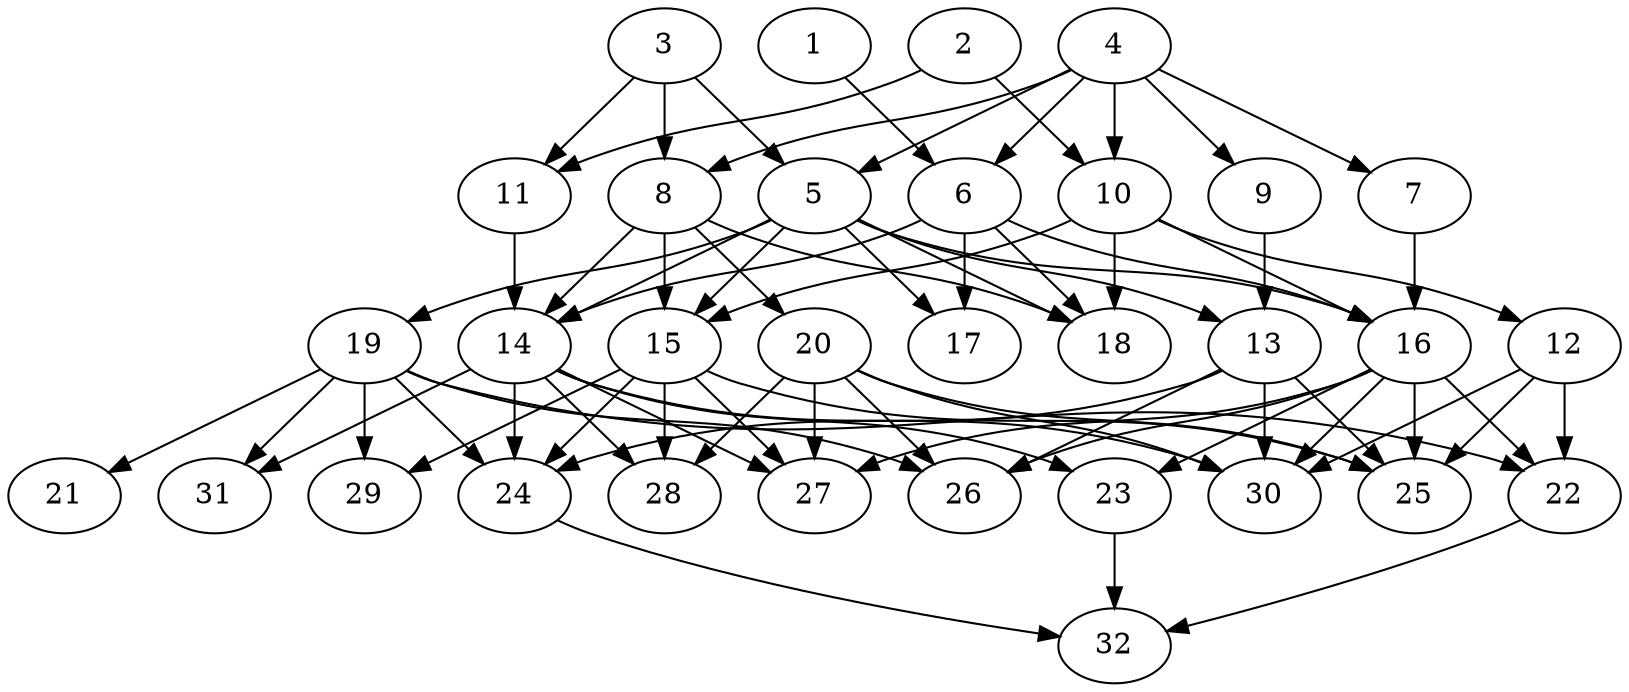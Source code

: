// DAG (tier=2-normal, mode=data, n=32, ccr=0.409, fat=0.606, density=0.575, regular=0.469, jump=0.197, mindata=2097152, maxdata=16777216)
// DAG automatically generated by daggen at Sun Aug 24 16:33:34 2025
// /home/ermia/Project/Environments/daggen/bin/daggen --dot --ccr 0.409 --fat 0.606 --regular 0.469 --density 0.575 --jump 0.197 --mindata 2097152 --maxdata 16777216 -n 32 
digraph G {
  1 [size="2105215375999556911104", alpha="0.18", expect_size="1052607687999778455552"]
  1 -> 6 [size ="1314077590683648"]
  2 [size="1782414320925524736", alpha="0.04", expect_size="891207160462762368"]
  2 -> 10 [size ="1161703291092992"]
  2 -> 11 [size ="1161703291092992"]
  3 [size="40047650210004168", alpha="0.17", expect_size="20023825105002084"]
  3 -> 5 [size ="1628234047291392"]
  3 -> 8 [size ="1628234047291392"]
  3 -> 11 [size ="1628234047291392"]
  4 [size="12868997977019422", alpha="0.19", expect_size="6434498988509711"]
  4 -> 5 [size ="482106396377088"]
  4 -> 6 [size ="482106396377088"]
  4 -> 7 [size ="482106396377088"]
  4 -> 8 [size ="482106396377088"]
  4 -> 9 [size ="482106396377088"]
  4 -> 10 [size ="482106396377088"]
  5 [size="506026836042901880832", alpha="0.03", expect_size="253013418021450940416"]
  5 -> 13 [size ="508010107502592"]
  5 -> 14 [size ="508010107502592"]
  5 -> 15 [size ="508010107502592"]
  5 -> 16 [size ="508010107502592"]
  5 -> 17 [size ="508010107502592"]
  5 -> 18 [size ="508010107502592"]
  5 -> 19 [size ="508010107502592"]
  6 [size="309697501242067776", alpha="0.08", expect_size="154848750621033888"]
  6 -> 14 [size ="147975045120000"]
  6 -> 16 [size ="147975045120000"]
  6 -> 17 [size ="147975045120000"]
  6 -> 18 [size ="147975045120000"]
  7 [size="6354264112895000", alpha="0.16", expect_size="3177132056447500"]
  7 -> 16 [size ="387889233920000"]
  8 [size="3156339874332672000000", alpha="0.12", expect_size="1578169937166336000000"]
  8 -> 14 [size ="1721389547520000"]
  8 -> 15 [size ="1721389547520000"]
  8 -> 18 [size ="1721389547520000"]
  8 -> 20 [size ="1721389547520000"]
  9 [size="1189786755302799966208", alpha="0.05", expect_size="594893377651399983104"]
  9 -> 13 [size ="898261405663232"]
  10 [size="119789327763327942656", alpha="0.00", expect_size="59894663881663971328"]
  10 -> 12 [size ="194402601402368"]
  10 -> 15 [size ="194402601402368"]
  10 -> 16 [size ="194402601402368"]
  10 -> 18 [size ="194402601402368"]
  11 [size="824711000513564377088", alpha="0.18", expect_size="412355500256782188544"]
  11 -> 14 [size ="703543862362112"]
  12 [size="621261766819872256", alpha="0.18", expect_size="310630883409936128"]
  12 -> 22 [size ="691610530611200"]
  12 -> 25 [size ="691610530611200"]
  12 -> 30 [size ="691610530611200"]
  13 [size="4498820504731627008", alpha="0.01", expect_size="2249410252365813504"]
  13 -> 24 [size ="1947550982602752"]
  13 -> 25 [size ="1947550982602752"]
  13 -> 26 [size ="1947550982602752"]
  13 -> 30 [size ="1947550982602752"]
  14 [size="945558273197379200", alpha="0.15", expect_size="472779136598689600"]
  14 -> 23 [size ="556645511856128"]
  14 -> 24 [size ="556645511856128"]
  14 -> 27 [size ="556645511856128"]
  14 -> 28 [size ="556645511856128"]
  14 -> 30 [size ="556645511856128"]
  14 -> 31 [size ="556645511856128"]
  15 [size="3350705053388702208", alpha="0.10", expect_size="1675352526694351104"]
  15 -> 24 [size ="1129160357445632"]
  15 -> 25 [size ="1129160357445632"]
  15 -> 27 [size ="1129160357445632"]
  15 -> 28 [size ="1129160357445632"]
  15 -> 29 [size ="1129160357445632"]
  16 [size="8167169645106186", alpha="0.01", expect_size="4083584822553093"]
  16 -> 22 [size ="604366859927552"]
  16 -> 23 [size ="604366859927552"]
  16 -> 25 [size ="604366859927552"]
  16 -> 26 [size ="604366859927552"]
  16 -> 27 [size ="604366859927552"]
  16 -> 30 [size ="604366859927552"]
  17 [size="72739304121549920", alpha="0.01", expect_size="36369652060774960"]
  18 [size="3746445202227762176", alpha="0.06", expect_size="1873222601113881088"]
  19 [size="3570509408245513191424", alpha="0.08", expect_size="1785254704122756595712"]
  19 -> 21 [size ="1868860026257408"]
  19 -> 22 [size ="1868860026257408"]
  19 -> 24 [size ="1868860026257408"]
  19 -> 26 [size ="1868860026257408"]
  19 -> 29 [size ="1868860026257408"]
  19 -> 31 [size ="1868860026257408"]
  20 [size="1541464280847420", alpha="0.02", expect_size="770732140423710"]
  20 -> 25 [size ="164848637837312"]
  20 -> 26 [size ="164848637837312"]
  20 -> 27 [size ="164848637837312"]
  20 -> 28 [size ="164848637837312"]
  20 -> 30 [size ="164848637837312"]
  21 [size="34643334096603948", alpha="0.03", expect_size="17321667048301974"]
  22 [size="3324840495628623360", alpha="0.10", expect_size="1662420247814311680"]
  22 -> 32 [size ="1631040137330688"]
  23 [size="1529370256671310080", alpha="0.01", expect_size="764685128335655040"]
  23 -> 32 [size ="970310497075200"]
  24 [size="598333895766555648", alpha="0.08", expect_size="299166947883277824"]
  24 -> 32 [size ="844743101644800"]
  25 [size="39245108687492952", alpha="0.11", expect_size="19622554343746476"]
  26 [size="4155923049907520", alpha="0.00", expect_size="2077961524953760"]
  27 [size="777810782091355357184", alpha="0.13", expect_size="388905391045677678592"]
  28 [size="45486447349878226944", alpha="0.17", expect_size="22743223674939113472"]
  29 [size="128665764755034528", alpha="0.16", expect_size="64332882377517264"]
  30 [size="904702429738565632000", alpha="0.02", expect_size="452351214869282816000"]
  31 [size="506026836042901880832", alpha="0.19", expect_size="253013418021450940416"]
  32 [size="14562001089315584", alpha="0.04", expect_size="7281000544657792"]
}